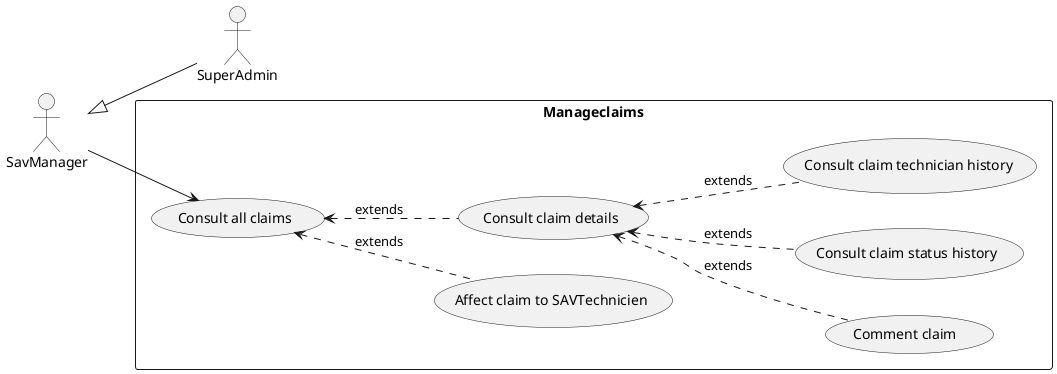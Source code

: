@startuml claims_use_case_sprint_2
left to right direction
skinparam packageStyle rect
skinparam shadowing false

actor SuperAdmin as sa
actor SavManager as sm


package Manageclaims {
( Affect claim to SAVTechnicien ) as mgca
( Comment claim  ) as mgcc
( Consult claim details ) as mgccd
( Consult claim status history ) as mgccds
( Consult claim technician history ) as mgccdt
( Consult all claims ) as cac
( Comment claim  ) as mgcc

}

left to right direction


sm <|--sa
sm --> cac
cac <.. mgca :extends
mgccd <.. mgccds : extends
mgccd <.. mgccdt : extends
cac <.. mgccd : extends
mgccd <.. mgcc :extends


@enduml